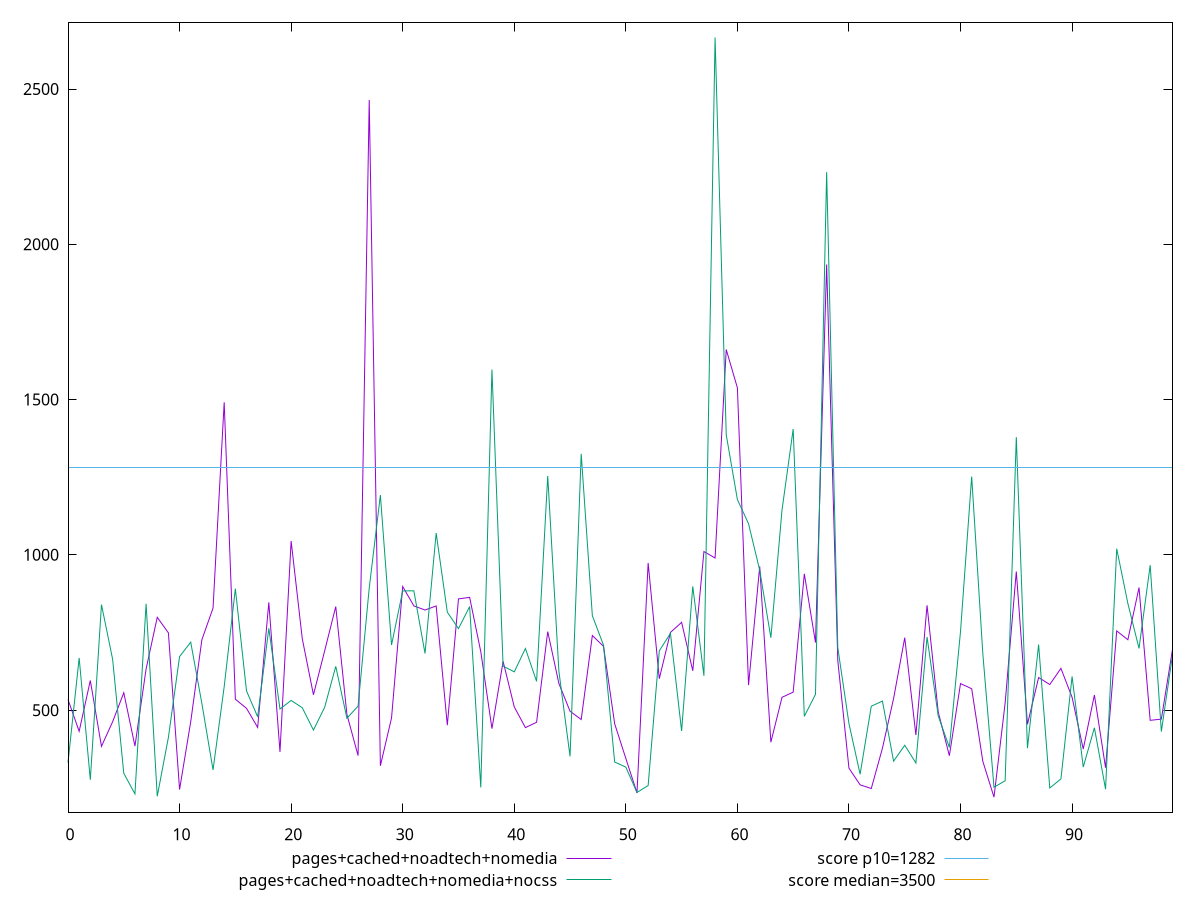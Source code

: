 reset

$pagesCachedNoadtechNomedia <<EOF
0 534.1080000000001
1 431.784
2 595.456
3 383.34799999999996
4 462.70399999999995
5 555.924
6 384.15200000000004
7 632.604
8 798.936
9 748.74
10 244.30399999999997
11 462.628
12 726.732
13 828.6
14 1491.404
15 535.048
16 505.8319999999999
17 444.3120000000001
18 846.9960000000001
19 365.52
20 1044.4160000000002
21 729.7160000000001
22 549.4879999999998
23 690.1360000000001
24 833.428
25 485.91200000000003
26 353.568
27 2464.728
28 320.77200000000005
29 474.96
30 898.1039999999998
31 835.6800000000001
32 822.412
33 835.4279999999999
34 451.5599999999999
35 858.22
36 863.1040000000003
37 688.068
38 440.428
39 656.9000000000001
40 510.3600000000001
41 443.64
42 460.812
43 752.8680000000002
44 585.832
45 496.4
46 469.69599999999997
47 740.2719999999999
48 705.3720000000001
49 456.00000000000006
50 344.54
51 233.59199999999998
52 973.8320000000001
53 601.1999999999998
54 750.2120000000001
55 782.7159999999999
56 626.664
57 1010.644
58 989.8520000000002
59 1661.1639999999998
60 1537.932
61 580.528
62 962.888
63 396.656
64 541.2920000000001
65 557.884
66 939.008
67 717.548
68 1935.0960000000005
69 658.9920000000001
70 313.0319999999999
71 259.34000000000003
72 247.50799999999995
73 377.17599999999993
74 537.1999999999999
75 733.2840000000001
76 419.8639999999999
77 837.4759999999999
78 494.324
79 353.15999999999997
80 585.512
81 568.864
82 334.976
83 219.772
84 523.028
85 946.3600000000001
86 454.328
87 604.9760000000001
88 582.48
89 634.4960000000001
90 541.32
91 374.696
92 548.7600000000001
93 314.58000000000004
94 755.172
95 726.6880000000001
96 894.7680000000003
97 467.15600000000006
98 471.048
99 695.4080000000002
EOF

$pagesCachedNoadtechNomediaNocss <<EOF
0 331.028
1 668.116
2 275.87200000000007
3 839.804
4 663.7120000000001
5 296.46399999999994
6 230.27599999999998
7 842.348
8 222.54
9 412.4079999999999
10 672.356
11 718.808
12 521.212
13 307.35599999999994
14 575.5319999999999
15 890.98
16 561.8199999999999
17 478.5000000000001
18 763.3560000000003
19 503.56000000000006
20 531.152
21 507.65200000000004
22 435.81999999999994
23 508.656
24 640.8880000000001
25 473.84000000000003
26 512.932
27 893.1880000000001
28 1192.604
29 709.8400000000001
30 883.8119999999999
31 884.2840000000002
32 682.488
33 1070.12
34 815.4159999999999
35 762.4639999999999
36 833.508
37 250.932
38 1596.5840000000003
39 641.9480000000001
40 623.2359999999999
41 698.468
42 592.6600000000001
43 1254.1240000000003
44 625.28
45 351.048
46 1325.312
47 803.9360000000001
48 709.0840000000001
49 332.79200000000003
50 316.528
51 234.83200000000002
52 257.2439999999999
53 690.936
54 747.1320000000002
55 433.0160000000001
56 898.5759999999999
57 610.5759999999999
58 2666.0839999999994
59 1386.752
60 1178.224
61 1099.98
62 950.604
63 733.1040000000002
64 1144.2920000000004
65 1405.1
66 480.05600000000015
67 550.892
68 2232.424
69 700.6600000000001
70 456.70400000000006
71 293.688
72 512.5360000000001
73 529.224
74 335.624
75 386.88400000000007
76 329.828
77 735.5600000000002
78 481.4600000000001
79 379.908
80 753.3560000000002
81 1252.1599999999999
82 680.892
83 251.66800000000006
84 272.56000000000006
85 1379.1280000000002
86 377.564
87 711.04
88 249.26
89 278.48800000000006
90 608.332
91 316.7679999999999
92 443.196
93 245.508
94 1019.7840000000001
95 843.4000000000001
96 698.716
97 966.7159999999998
98 431.024
99 676.7280000000001
EOF

set key outside below
set xrange [0:99]
set yrange [170.84575999999998:2715.010239999999]
set trange [170.84575999999998:2715.010239999999]
set terminal svg size 640, 520 enhanced background rgb 'white'
set output "report_00013_2021-02-09T12-04-24.940Z/bootup-time/comparison/line/3_vs_4.svg"

plot $pagesCachedNoadtechNomedia title "pages+cached+noadtech+nomedia" with line, \
     $pagesCachedNoadtechNomediaNocss title "pages+cached+noadtech+nomedia+nocss" with line, \
     1282 title "score p10=1282", \
     3500 title "score median=3500"

reset
